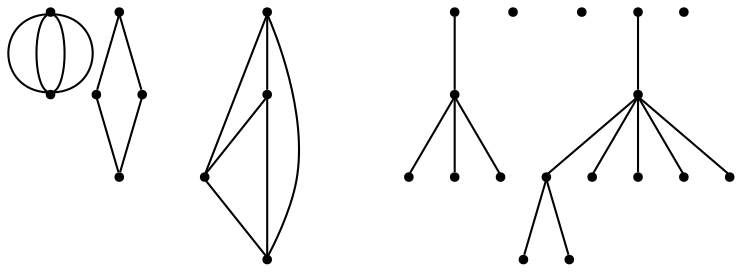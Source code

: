 graph {
  node [shape=point,comment="{\"directed\":false,\"doi\":\"10.1007/978-3-031-49275-4_4\",\"figure\":\"1 (2)\"}"]

  v0 [pos="1489.62379911311,586.2491079117212"]
  v1 [pos="1456.2518344442378,694.7077686855059"]
  v2 [pos="1222.6530734529226,678.0218636735265"]
  v3 [pos="1264.3670436685384,819.8469692642817"]
  v4 [pos="688.5169302946614,595.3233659498081"]
  v5 [pos="705.202976217515,720.4615252810054"]
  v6 [pos="1365.33934648471,495.3534005491799"]
  v7 [pos="1264.3700959125879,411.05555449338635"]
  v8 [pos="1464.597941443923,411.05555449338635"]
  v9 [pos="1364.4819202604713,411.05555449338635"]
  v10 [pos="1264.3670436685384,728.07604164708"]
  v11 [pos="1239.3380065784665,778.1324610848865"]
  v12 [pos="1130.8822372370996,494.4805648309589"]
  v13 [pos="1230.9981312437158,494.4805648309589"]
  v14 [pos="1031.6279185989765,645.5213314706482"]
  v15 [pos="763.796666779188,494.47808491306205"]
  v16 [pos="880.6007369206509,494.4805648309589"]
  v17 [pos="989.0554888473348,494.4805648309589"]
  v18 [pos="764.6562073183148,411.9287717374377"]
  v19 [pos="722.083777566673,344.31244314657556"]
  v20 [pos="805.513752827271,344.31244314657556"]
  v21 [pos="838.885717496143,411.05555449338635"]
  v22 [pos="613.6290256399891,411.05555449338635"]
  v23 [pos="680.3729549777333,411.05555449338635"]
  v24 [pos="905.6255135867368,411.05555449338635"]
  v25 [pos="738.574940886387,653.7224835430509"]
  v26 [pos="646.8019744585712,645.379531037061"]

  v0 -- v1 [id="-1",pos="1489.62379911311,586.2491079117212 1531.339835952301,602.9317302118695 1535.5112361532833,615.4460317955773 1537.5949014244084,627.2728238331222 1539.6827635311013,639.0828287341349 1539.6827635311013,650.2137176572508 1535.5112361532833,662.0321161265296 1531.339835952301,673.8505145958084 1522.9967811966653,686.3648161795162 1456.2518344442378,694.7077686855059"]
  v1 -- v0 [id="-2",pos="1456.2518344442378,694.7077686855059 1506.3107988622291,661.3318890526907 1514.6538536178648,644.650308000121 1489.62379911311,586.2491079117212"]
  v26 -- v25 [id="-3",pos="646.8019744585712,645.379531037061 738.574940886387,653.7224835430509 738.574940886387,653.7224835430509 738.574940886387,653.7224835430509"]
  v26 -- v4 [id="-4",pos="646.8019744585712,645.379531037061 688.5169302946614,595.3233659498081 688.5169302946614,595.3233659498081 688.5169302946614,595.3233659498081"]
  v26 -- v5 [id="-5",pos="646.8019744585712,645.379531037061 705.202976217515,720.4615252810054 705.202976217515,720.4615252810054 705.202976217515,720.4615252810054"]
  v4 -- v25 [id="-6",pos="688.5169302946614,595.3233659498081 738.574940886387,653.7224835430509 738.574940886387,653.7224835430509 738.574940886387,653.7224835430509"]
  v1 -- v0 [id="-7",pos="1456.2518344442378,694.7077686855059 1411.7582555200024,639.0828287341349 1422.880887190049,602.9317302118695 1489.62379911311,586.2491079117212"]
  v5 -- v25 [id="-8",pos="705.202976217515,720.4615252810054 738.574940886387,653.7224835430509 738.574940886387,653.7224835430509 738.574940886387,653.7224835430509"]
  v15 -- v23 [id="-10",pos="763.796666779188,494.47808491306205 680.3729549777333,411.05555449338635 680.3729549777333,411.05555449338635 680.3729549777333,411.05555449338635"]
  v15 -- v22 [id="-11",pos="763.796666779188,494.47808491306205 613.6290256399891,411.05555449338635 613.6290256399891,411.05555449338635 613.6290256399891,411.05555449338635"]
  v15 -- v21 [id="-12",pos="763.796666779188,494.47808491306205 838.885717496143,411.05555449338635 838.885717496143,411.05555449338635 838.885717496143,411.05555449338635"]
  v15 -- v18 [id="-13",pos="763.796666779188,494.47808491306205 764.6562073183148,411.9287717374377 764.6562073183148,411.9287717374377 764.6562073183148,411.9287717374377"]
  v18 -- v20 [id="-14",pos="764.6562073183148,411.9287717374377 805.513752827271,344.31244314657556 805.513752827271,344.31244314657556 805.513752827271,344.31244314657556"]
  v18 -- v19 [id="-15",pos="764.6562073183148,411.9287717374377 722.083777566673,344.31244314657556 722.083777566673,344.31244314657556 722.083777566673,344.31244314657556"]
  v15 -- v24 [id="-16",pos="763.796666779188,494.47808491306205 905.6255135867368,411.05555449338635 905.6255135867368,411.05555449338635 905.6255135867368,411.05555449338635"]
  v2 -- v3 [id="-17",pos="1222.6530734529226,678.0218636735265 1297.7400257520935,686.3648161795162 1318.5975354643476,707.2220702692139 1327.632305027701,724.5995544362125 1336.6712714266225,741.9813625626211 1333.8916945122119,755.8834007663309 1332.4997440488048,773.2692785015956 1331.1119904209656,790.6467626685944 1331.1119904209656,811.504016758292 1264.3670436685384,819.8469692642817"]
  v17 -- v15 [id="-18",pos="989.0554888473348,494.4805648309589 830.5406597053498,561.2298759725119 830.5406597053498,561.2298759725119 830.5406597053498,561.2298759725119 763.796666779188,494.47808491306205 763.796666779188,494.47808491306205 763.796666779188,494.47808491306205"]
  v4 -- v5 [id="-23",pos="688.5169302946614,595.3233659498081 713.5428674493703,595.3223247022297 734.4003135732065,599.4936737799478 747.6066105143778,605.7489169426503 760.8211739498499,612.0079753636556 766.3803913670891,620.3509278696454 769.1642287054857,630.081616995637 771.9438056198965,639.8163757304849 771.9438056198965,650.9388710853345 765.6844797238033,664.8409092890442 759.4292870748606,678.7470171016103 746.9148321182423,695.4329221135897 705.202976217515,720.4615252810054"]
  v13 -- v6 [id="-24",pos="1230.9981312437158,494.4805648309589 1230.9960964143495,561.2256791883788 1230.9960964143495,561.2256791883788 1230.9960964143495,561.2256791883788 1365.33934648471,495.3534005491799 1365.33934648471,495.3534005491799 1365.33934648471,495.3534005491799"]
  v11 -- v3 [id="-25",pos="1239.3380065784665,778.1324610848865 1264.3670436685384,819.8469692642817 1264.3670436685384,819.8469692642817 1264.3670436685384,819.8469692642817"]
  v1 -- v0 [id="-27",pos="1456.2518344442378,694.7077686855059 1489.62379911311,586.2491079117212 1489.62379911311,586.2491079117212 1489.62379911311,586.2491079117212"]
  v10 -- v11 [id="-29",pos="1264.3670436685384,728.07604164708 1239.3380065784665,778.1324610848865 1239.3380065784665,778.1324610848865 1239.3380065784665,778.1324610848865"]
  v10 -- v2 [id="-30",pos="1264.3670436685384,728.07604164708 1222.6530734529226,678.0218636735265 1222.6530734529226,678.0218636735265 1222.6530734529226,678.0218636735265"]
  v6 -- v9 [id="-31",pos="1365.33934648471,495.3534005491799 1364.4819202604713,411.05555449338635 1364.4819202604713,411.05555449338635 1364.4819202604713,411.05555449338635"]
  v6 -- v8 [id="-32",pos="1365.33934648471,495.3534005491799 1464.597941443923,411.05555449338635 1464.597941443923,411.05555449338635 1464.597941443923,411.05555449338635"]
  v6 -- v7 [id="-33",pos="1365.33934648471,495.3534005491799 1264.3700959125879,411.05555449338635 1264.3700959125879,411.05555449338635 1264.3700959125879,411.05555449338635"]
}